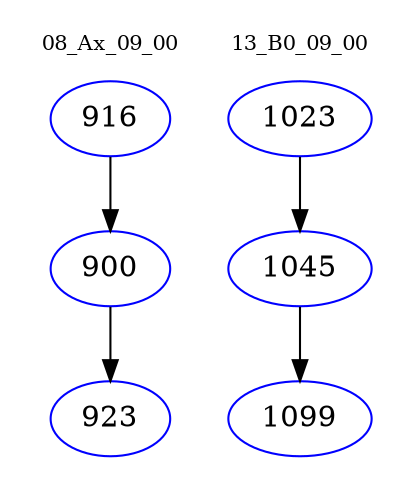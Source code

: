digraph{
subgraph cluster_0 {
color = white
label = "08_Ax_09_00";
fontsize=10;
T0_916 [label="916", color="blue"]
T0_916 -> T0_900 [color="black"]
T0_900 [label="900", color="blue"]
T0_900 -> T0_923 [color="black"]
T0_923 [label="923", color="blue"]
}
subgraph cluster_1 {
color = white
label = "13_B0_09_00";
fontsize=10;
T1_1023 [label="1023", color="blue"]
T1_1023 -> T1_1045 [color="black"]
T1_1045 [label="1045", color="blue"]
T1_1045 -> T1_1099 [color="black"]
T1_1099 [label="1099", color="blue"]
}
}
